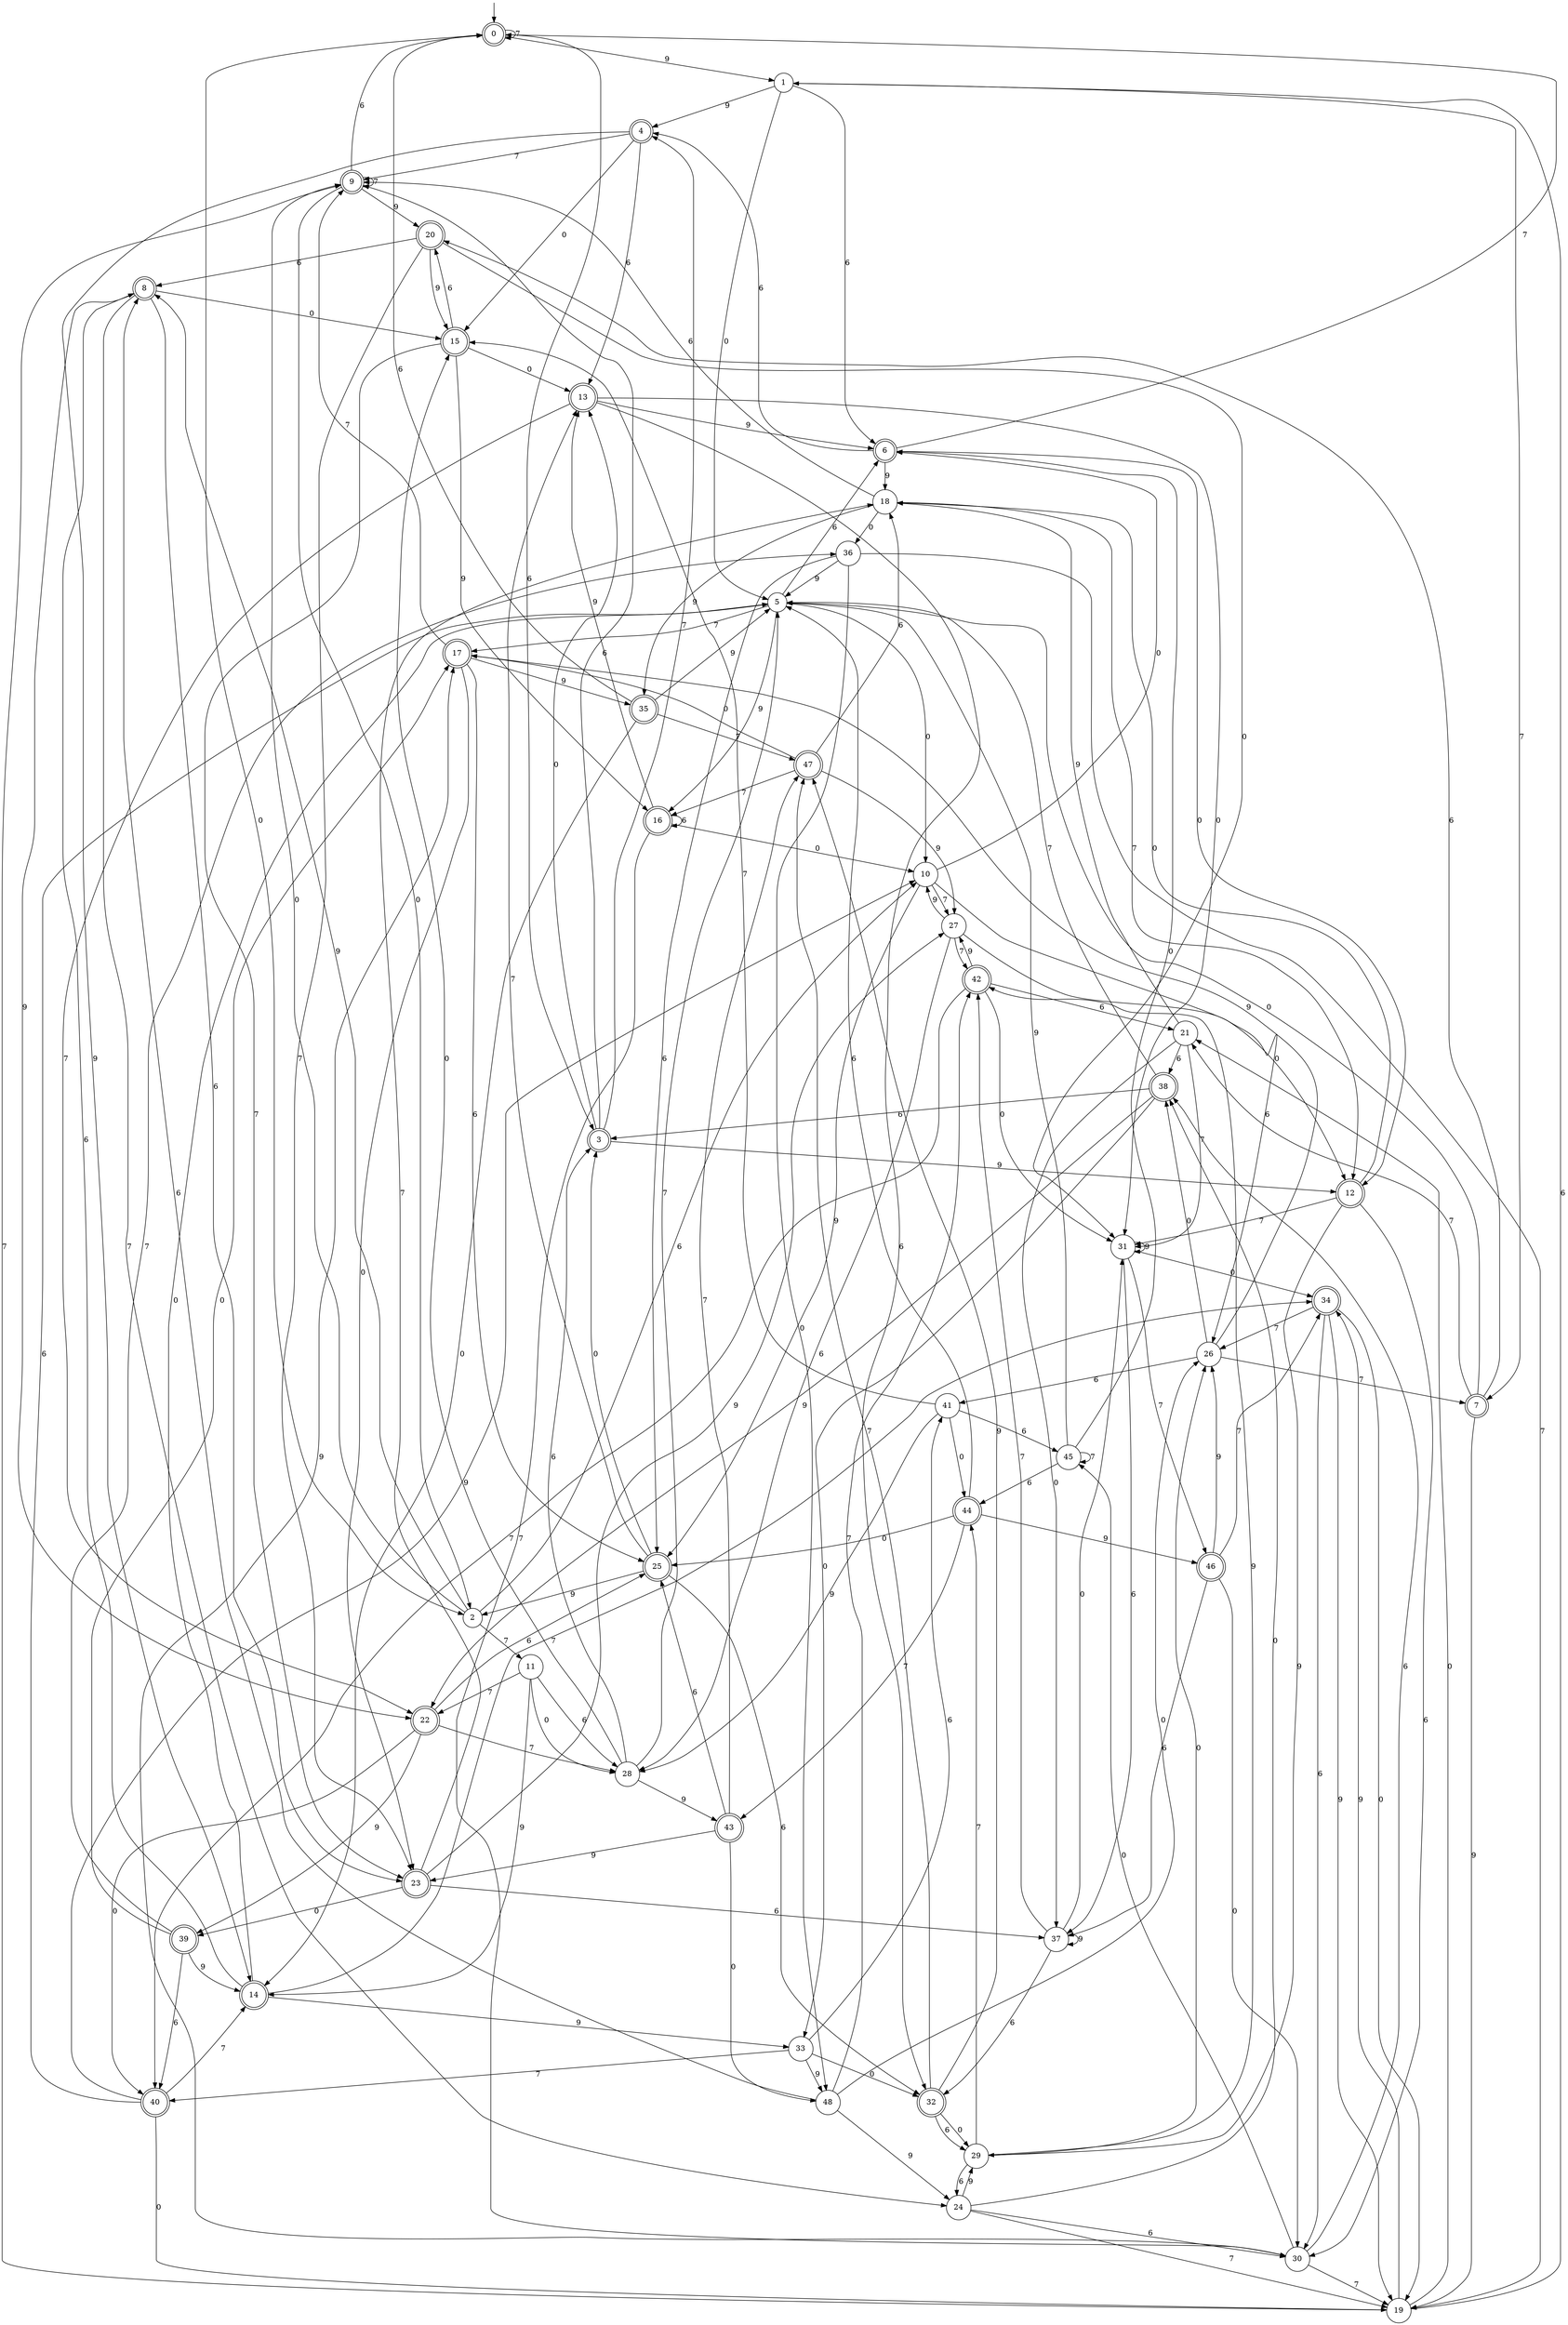 digraph g {

	s0 [shape="doublecircle" label="0"];
	s1 [shape="circle" label="1"];
	s2 [shape="circle" label="2"];
	s3 [shape="doublecircle" label="3"];
	s4 [shape="doublecircle" label="4"];
	s5 [shape="circle" label="5"];
	s6 [shape="doublecircle" label="6"];
	s7 [shape="doublecircle" label="7"];
	s8 [shape="doublecircle" label="8"];
	s9 [shape="doublecircle" label="9"];
	s10 [shape="circle" label="10"];
	s11 [shape="circle" label="11"];
	s12 [shape="doublecircle" label="12"];
	s13 [shape="doublecircle" label="13"];
	s14 [shape="doublecircle" label="14"];
	s15 [shape="doublecircle" label="15"];
	s16 [shape="doublecircle" label="16"];
	s17 [shape="doublecircle" label="17"];
	s18 [shape="circle" label="18"];
	s19 [shape="circle" label="19"];
	s20 [shape="doublecircle" label="20"];
	s21 [shape="circle" label="21"];
	s22 [shape="doublecircle" label="22"];
	s23 [shape="doublecircle" label="23"];
	s24 [shape="circle" label="24"];
	s25 [shape="doublecircle" label="25"];
	s26 [shape="circle" label="26"];
	s27 [shape="circle" label="27"];
	s28 [shape="circle" label="28"];
	s29 [shape="circle" label="29"];
	s30 [shape="circle" label="30"];
	s31 [shape="circle" label="31"];
	s32 [shape="doublecircle" label="32"];
	s33 [shape="circle" label="33"];
	s34 [shape="doublecircle" label="34"];
	s35 [shape="doublecircle" label="35"];
	s36 [shape="circle" label="36"];
	s37 [shape="circle" label="37"];
	s38 [shape="doublecircle" label="38"];
	s39 [shape="doublecircle" label="39"];
	s40 [shape="doublecircle" label="40"];
	s41 [shape="circle" label="41"];
	s42 [shape="doublecircle" label="42"];
	s43 [shape="doublecircle" label="43"];
	s44 [shape="doublecircle" label="44"];
	s45 [shape="circle" label="45"];
	s46 [shape="doublecircle" label="46"];
	s47 [shape="doublecircle" label="47"];
	s48 [shape="circle" label="48"];
	s0 -> s1 [label="9"];
	s0 -> s2 [label="0"];
	s0 -> s3 [label="6"];
	s0 -> s0 [label="7"];
	s1 -> s4 [label="9"];
	s1 -> s5 [label="0"];
	s1 -> s6 [label="6"];
	s1 -> s7 [label="7"];
	s2 -> s8 [label="9"];
	s2 -> s9 [label="0"];
	s2 -> s10 [label="6"];
	s2 -> s11 [label="7"];
	s3 -> s12 [label="9"];
	s3 -> s13 [label="0"];
	s3 -> s9 [label="6"];
	s3 -> s4 [label="7"];
	s4 -> s14 [label="9"];
	s4 -> s15 [label="0"];
	s4 -> s13 [label="6"];
	s4 -> s9 [label="7"];
	s5 -> s16 [label="9"];
	s5 -> s10 [label="0"];
	s5 -> s6 [label="6"];
	s5 -> s17 [label="7"];
	s6 -> s18 [label="9"];
	s6 -> s12 [label="0"];
	s6 -> s4 [label="6"];
	s6 -> s0 [label="7"];
	s7 -> s19 [label="9"];
	s7 -> s5 [label="0"];
	s7 -> s20 [label="6"];
	s7 -> s21 [label="7"];
	s8 -> s22 [label="9"];
	s8 -> s15 [label="0"];
	s8 -> s23 [label="6"];
	s8 -> s24 [label="7"];
	s9 -> s20 [label="9"];
	s9 -> s2 [label="0"];
	s9 -> s0 [label="6"];
	s9 -> s9 [label="7"];
	s10 -> s25 [label="9"];
	s10 -> s6 [label="0"];
	s10 -> s26 [label="6"];
	s10 -> s27 [label="7"];
	s11 -> s14 [label="9"];
	s11 -> s28 [label="0"];
	s11 -> s28 [label="6"];
	s11 -> s22 [label="7"];
	s12 -> s29 [label="9"];
	s12 -> s18 [label="0"];
	s12 -> s30 [label="6"];
	s12 -> s31 [label="7"];
	s13 -> s6 [label="9"];
	s13 -> s31 [label="0"];
	s13 -> s32 [label="6"];
	s13 -> s22 [label="7"];
	s14 -> s33 [label="9"];
	s14 -> s5 [label="0"];
	s14 -> s8 [label="6"];
	s14 -> s34 [label="7"];
	s15 -> s16 [label="9"];
	s15 -> s13 [label="0"];
	s15 -> s20 [label="6"];
	s15 -> s23 [label="7"];
	s16 -> s13 [label="9"];
	s16 -> s10 [label="0"];
	s16 -> s16 [label="6"];
	s16 -> s30 [label="7"];
	s17 -> s35 [label="9"];
	s17 -> s23 [label="0"];
	s17 -> s25 [label="6"];
	s17 -> s9 [label="7"];
	s18 -> s35 [label="9"];
	s18 -> s36 [label="0"];
	s18 -> s9 [label="6"];
	s18 -> s12 [label="7"];
	s19 -> s34 [label="9"];
	s19 -> s21 [label="0"];
	s19 -> s1 [label="6"];
	s19 -> s9 [label="7"];
	s20 -> s15 [label="9"];
	s20 -> s31 [label="0"];
	s20 -> s8 [label="6"];
	s20 -> s23 [label="7"];
	s21 -> s18 [label="9"];
	s21 -> s37 [label="0"];
	s21 -> s38 [label="6"];
	s21 -> s31 [label="7"];
	s22 -> s39 [label="9"];
	s22 -> s40 [label="0"];
	s22 -> s25 [label="6"];
	s22 -> s28 [label="7"];
	s23 -> s27 [label="9"];
	s23 -> s39 [label="0"];
	s23 -> s37 [label="6"];
	s23 -> s18 [label="7"];
	s24 -> s29 [label="9"];
	s24 -> s38 [label="0"];
	s24 -> s30 [label="6"];
	s24 -> s19 [label="7"];
	s25 -> s2 [label="9"];
	s25 -> s3 [label="0"];
	s25 -> s32 [label="6"];
	s25 -> s13 [label="7"];
	s26 -> s17 [label="9"];
	s26 -> s38 [label="0"];
	s26 -> s41 [label="6"];
	s26 -> s7 [label="7"];
	s27 -> s10 [label="9"];
	s27 -> s12 [label="0"];
	s27 -> s28 [label="6"];
	s27 -> s42 [label="7"];
	s28 -> s43 [label="9"];
	s28 -> s15 [label="0"];
	s28 -> s3 [label="6"];
	s28 -> s5 [label="7"];
	s29 -> s42 [label="9"];
	s29 -> s26 [label="0"];
	s29 -> s24 [label="6"];
	s29 -> s44 [label="7"];
	s30 -> s17 [label="9"];
	s30 -> s45 [label="0"];
	s30 -> s38 [label="6"];
	s30 -> s19 [label="7"];
	s31 -> s31 [label="9"];
	s31 -> s34 [label="0"];
	s31 -> s37 [label="6"];
	s31 -> s46 [label="7"];
	s32 -> s47 [label="9"];
	s32 -> s29 [label="0"];
	s32 -> s29 [label="6"];
	s32 -> s47 [label="7"];
	s33 -> s48 [label="9"];
	s33 -> s32 [label="0"];
	s33 -> s41 [label="6"];
	s33 -> s40 [label="7"];
	s34 -> s19 [label="9"];
	s34 -> s19 [label="0"];
	s34 -> s30 [label="6"];
	s34 -> s26 [label="7"];
	s35 -> s5 [label="9"];
	s35 -> s14 [label="0"];
	s35 -> s0 [label="6"];
	s35 -> s47 [label="7"];
	s36 -> s5 [label="9"];
	s36 -> s48 [label="0"];
	s36 -> s25 [label="6"];
	s36 -> s19 [label="7"];
	s37 -> s37 [label="9"];
	s37 -> s31 [label="0"];
	s37 -> s32 [label="6"];
	s37 -> s42 [label="7"];
	s38 -> s22 [label="9"];
	s38 -> s33 [label="0"];
	s38 -> s3 [label="6"];
	s38 -> s5 [label="7"];
	s39 -> s14 [label="9"];
	s39 -> s17 [label="0"];
	s39 -> s40 [label="6"];
	s39 -> s36 [label="7"];
	s40 -> s10 [label="9"];
	s40 -> s19 [label="0"];
	s40 -> s5 [label="6"];
	s40 -> s14 [label="7"];
	s41 -> s28 [label="9"];
	s41 -> s44 [label="0"];
	s41 -> s45 [label="6"];
	s41 -> s15 [label="7"];
	s42 -> s27 [label="9"];
	s42 -> s31 [label="0"];
	s42 -> s21 [label="6"];
	s42 -> s40 [label="7"];
	s43 -> s23 [label="9"];
	s43 -> s48 [label="0"];
	s43 -> s25 [label="6"];
	s43 -> s47 [label="7"];
	s44 -> s46 [label="9"];
	s44 -> s25 [label="0"];
	s44 -> s5 [label="6"];
	s44 -> s43 [label="7"];
	s45 -> s5 [label="9"];
	s45 -> s6 [label="0"];
	s45 -> s44 [label="6"];
	s45 -> s45 [label="7"];
	s46 -> s26 [label="9"];
	s46 -> s30 [label="0"];
	s46 -> s37 [label="6"];
	s46 -> s34 [label="7"];
	s47 -> s27 [label="9"];
	s47 -> s17 [label="0"];
	s47 -> s18 [label="6"];
	s47 -> s16 [label="7"];
	s48 -> s24 [label="9"];
	s48 -> s26 [label="0"];
	s48 -> s8 [label="6"];
	s48 -> s42 [label="7"];

__start0 [label="" shape="none" width="0" height="0"];
__start0 -> s0;

}

